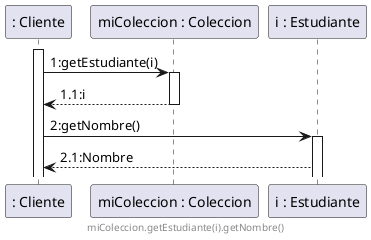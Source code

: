 @startuml getNombreEstudiante

participant ": Cliente" as cliente
participant "miColeccion : Coleccion" as miColeccion
participant "i : Estudiante" as Estudiante

activate cliente
cliente -> miColeccion: 1:getEstudiante(i)

activate miColeccion
miColeccion --> cliente: 1.1:i
deactivate miColeccion

cliente -> Estudiante: 2:getNombre()
activate Estudiante

Estudiante --> cliente: 2.1:Nombre

footer miColeccion.getEstudiante(i).getNombre()

@enduml